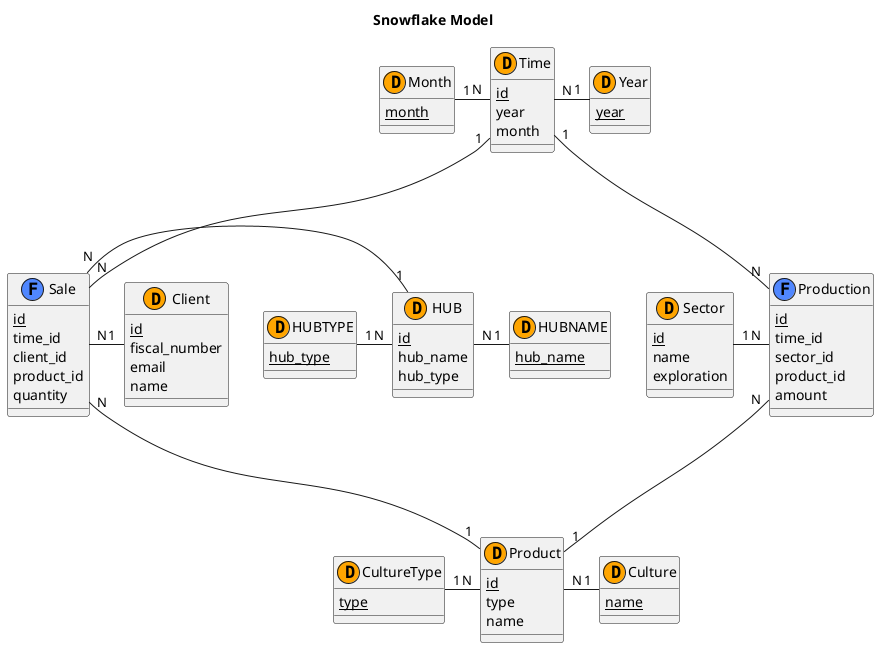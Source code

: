@startuml
 title "Snowflake Model"

 class Production <<(F,#5087FF)>>{
     {static} id
     time_id
     sector_id
     product_id
     amount
 }

 class Sale <<(F,#5087FF)>>{
     {static} id
     time_id
     client_id
     product_id
     quantity
 }

 class Time <<(D,#FFA500)>>{
     {static} id
     year
     month
 }

 class Year<<(D,#FFA500)>>{
     {static} year
 }

 class Month<<(D,#FFA500)>>{
     {static} month
 }

 class Client<<(D,#FFA500)>>{
     {static} id
     fiscal_number
     email
     name
 }

 class Product<<(D,#FFA500)>>{
     {static} id
     type
     name
 }

 class Culture<<(D,#FFA500)>>{
     {static} name
 }

 class CultureType<<(D,#FFA500)>>{
     {static} type
 }

 class Sector<<(D,#FFA500)>>{
     {static} id
     name
     exploration
 }

 class HUB<<(D,#FFA500)>>{
     {static} id
     hub_name
     hub_type
 }

 class HUBNAME<<(D,#FFA500)>>{
     {static} hub_name
 }

 class HUBTYPE<<(D,#FFA500)>>{
     {static} hub_type
 }

 Production "N" -up--"1" Time
 Sale "N" -up-- "1" Time
 Sale "N" -down-- "1" Product
 Production "N" -down-- "1" Product

 Sale "N" -right "1" Client
 Production "N" -left "1" Sector

 Time "N" -right "1" Year
 Time "N" -left "1" Month

 Product "N" -right "1" Culture
 Product "N" -left "1" CultureType

 HUB "N" -down "1" HUBNAME
 HUB "N" -up "1" HUBTYPE

 Sale "N" -left "1" HUB

 @enduml